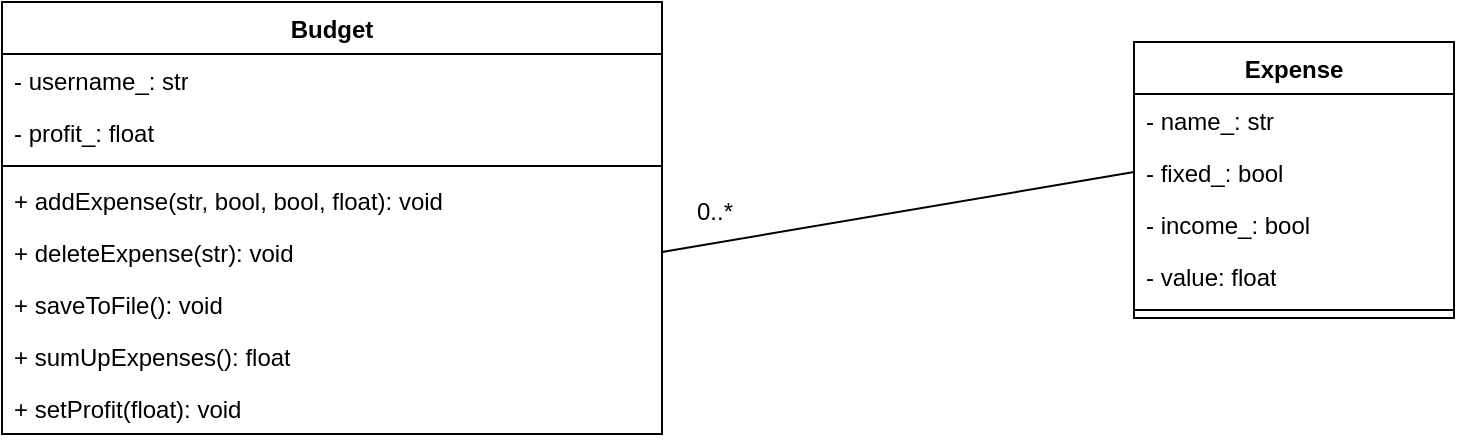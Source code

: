 <mxfile version="21.2.7" type="device">
  <diagram id="C5RBs43oDa-KdzZeNtuy" name="Page-1">
    <mxGraphModel dx="1434" dy="746" grid="1" gridSize="10" guides="1" tooltips="1" connect="1" arrows="1" fold="1" page="1" pageScale="1" pageWidth="827" pageHeight="1169" math="0" shadow="0">
      <root>
        <mxCell id="WIyWlLk6GJQsqaUBKTNV-0" />
        <mxCell id="WIyWlLk6GJQsqaUBKTNV-1" parent="WIyWlLk6GJQsqaUBKTNV-0" />
        <mxCell id="8c68lqrbyFX4fOkaN-Q2-7" value="Expense" style="swimlane;fontStyle=1;align=center;verticalAlign=top;childLayout=stackLayout;horizontal=1;startSize=26;horizontalStack=0;resizeParent=1;resizeParentMax=0;resizeLast=0;collapsible=1;marginBottom=0;whiteSpace=wrap;html=1;" vertex="1" parent="WIyWlLk6GJQsqaUBKTNV-1">
          <mxGeometry x="650" y="140" width="160" height="138" as="geometry" />
        </mxCell>
        <mxCell id="8c68lqrbyFX4fOkaN-Q2-15" value="- name_: str" style="text;strokeColor=none;fillColor=none;align=left;verticalAlign=top;spacingLeft=4;spacingRight=4;overflow=hidden;rotatable=0;points=[[0,0.5],[1,0.5]];portConstraint=eastwest;whiteSpace=wrap;html=1;" vertex="1" parent="8c68lqrbyFX4fOkaN-Q2-7">
          <mxGeometry y="26" width="160" height="26" as="geometry" />
        </mxCell>
        <mxCell id="8c68lqrbyFX4fOkaN-Q2-8" value="- fixed_: bool" style="text;strokeColor=none;fillColor=none;align=left;verticalAlign=top;spacingLeft=4;spacingRight=4;overflow=hidden;rotatable=0;points=[[0,0.5],[1,0.5]];portConstraint=eastwest;whiteSpace=wrap;html=1;" vertex="1" parent="8c68lqrbyFX4fOkaN-Q2-7">
          <mxGeometry y="52" width="160" height="26" as="geometry" />
        </mxCell>
        <mxCell id="8c68lqrbyFX4fOkaN-Q2-16" value="- income_: bool" style="text;strokeColor=none;fillColor=none;align=left;verticalAlign=top;spacingLeft=4;spacingRight=4;overflow=hidden;rotatable=0;points=[[0,0.5],[1,0.5]];portConstraint=eastwest;whiteSpace=wrap;html=1;" vertex="1" parent="8c68lqrbyFX4fOkaN-Q2-7">
          <mxGeometry y="78" width="160" height="26" as="geometry" />
        </mxCell>
        <mxCell id="8c68lqrbyFX4fOkaN-Q2-17" value="- value: float" style="text;strokeColor=none;fillColor=none;align=left;verticalAlign=top;spacingLeft=4;spacingRight=4;overflow=hidden;rotatable=0;points=[[0,0.5],[1,0.5]];portConstraint=eastwest;whiteSpace=wrap;html=1;" vertex="1" parent="8c68lqrbyFX4fOkaN-Q2-7">
          <mxGeometry y="104" width="160" height="26" as="geometry" />
        </mxCell>
        <mxCell id="8c68lqrbyFX4fOkaN-Q2-9" value="" style="line;strokeWidth=1;fillColor=none;align=left;verticalAlign=middle;spacingTop=-1;spacingLeft=3;spacingRight=3;rotatable=0;labelPosition=right;points=[];portConstraint=eastwest;strokeColor=inherit;" vertex="1" parent="8c68lqrbyFX4fOkaN-Q2-7">
          <mxGeometry y="130" width="160" height="8" as="geometry" />
        </mxCell>
        <mxCell id="8c68lqrbyFX4fOkaN-Q2-18" style="rounded=0;orthogonalLoop=1;jettySize=auto;html=1;entryX=0;entryY=0.5;entryDx=0;entryDy=0;startArrow=none;startFill=0;endArrow=none;endFill=0;exitX=1;exitY=0.5;exitDx=0;exitDy=0;" edge="1" parent="WIyWlLk6GJQsqaUBKTNV-1" source="8c68lqrbyFX4fOkaN-Q2-20" target="8c68lqrbyFX4fOkaN-Q2-8">
          <mxGeometry relative="1" as="geometry">
            <mxPoint x="530" y="290" as="sourcePoint" />
          </mxGeometry>
        </mxCell>
        <mxCell id="8c68lqrbyFX4fOkaN-Q2-11" value="Budget" style="swimlane;fontStyle=1;align=center;verticalAlign=top;childLayout=stackLayout;horizontal=1;startSize=26;horizontalStack=0;resizeParent=1;resizeParentMax=0;resizeLast=0;collapsible=1;marginBottom=0;whiteSpace=wrap;html=1;" vertex="1" parent="WIyWlLk6GJQsqaUBKTNV-1">
          <mxGeometry x="84" y="120" width="330" height="216" as="geometry" />
        </mxCell>
        <mxCell id="8c68lqrbyFX4fOkaN-Q2-12" value="- username_: str " style="text;strokeColor=none;fillColor=none;align=left;verticalAlign=top;spacingLeft=4;spacingRight=4;overflow=hidden;rotatable=0;points=[[0,0.5],[1,0.5]];portConstraint=eastwest;whiteSpace=wrap;html=1;" vertex="1" parent="8c68lqrbyFX4fOkaN-Q2-11">
          <mxGeometry y="26" width="330" height="26" as="geometry" />
        </mxCell>
        <mxCell id="8c68lqrbyFX4fOkaN-Q2-25" value="- profit_: float" style="text;strokeColor=none;fillColor=none;align=left;verticalAlign=top;spacingLeft=4;spacingRight=4;overflow=hidden;rotatable=0;points=[[0,0.5],[1,0.5]];portConstraint=eastwest;whiteSpace=wrap;html=1;" vertex="1" parent="8c68lqrbyFX4fOkaN-Q2-11">
          <mxGeometry y="52" width="330" height="26" as="geometry" />
        </mxCell>
        <mxCell id="8c68lqrbyFX4fOkaN-Q2-13" value="" style="line;strokeWidth=1;fillColor=none;align=left;verticalAlign=middle;spacingTop=-1;spacingLeft=3;spacingRight=3;rotatable=0;labelPosition=right;points=[];portConstraint=eastwest;strokeColor=inherit;" vertex="1" parent="8c68lqrbyFX4fOkaN-Q2-11">
          <mxGeometry y="78" width="330" height="8" as="geometry" />
        </mxCell>
        <mxCell id="8c68lqrbyFX4fOkaN-Q2-14" value="+ addExpense(str, bool, bool, float): void" style="text;strokeColor=none;fillColor=none;align=left;verticalAlign=top;spacingLeft=4;spacingRight=4;overflow=hidden;rotatable=0;points=[[0,0.5],[1,0.5]];portConstraint=eastwest;whiteSpace=wrap;html=1;" vertex="1" parent="8c68lqrbyFX4fOkaN-Q2-11">
          <mxGeometry y="86" width="330" height="26" as="geometry" />
        </mxCell>
        <mxCell id="8c68lqrbyFX4fOkaN-Q2-20" value="+ deleteExpense(str): void" style="text;strokeColor=none;fillColor=none;align=left;verticalAlign=top;spacingLeft=4;spacingRight=4;overflow=hidden;rotatable=0;points=[[0,0.5],[1,0.5]];portConstraint=eastwest;whiteSpace=wrap;html=1;" vertex="1" parent="8c68lqrbyFX4fOkaN-Q2-11">
          <mxGeometry y="112" width="330" height="26" as="geometry" />
        </mxCell>
        <mxCell id="8c68lqrbyFX4fOkaN-Q2-21" value="+ saveToFile(): void" style="text;strokeColor=none;fillColor=none;align=left;verticalAlign=top;spacingLeft=4;spacingRight=4;overflow=hidden;rotatable=0;points=[[0,0.5],[1,0.5]];portConstraint=eastwest;whiteSpace=wrap;html=1;" vertex="1" parent="8c68lqrbyFX4fOkaN-Q2-11">
          <mxGeometry y="138" width="330" height="26" as="geometry" />
        </mxCell>
        <mxCell id="8c68lqrbyFX4fOkaN-Q2-23" value="+ sumUpExpenses(): float" style="text;strokeColor=none;fillColor=none;align=left;verticalAlign=top;spacingLeft=4;spacingRight=4;overflow=hidden;rotatable=0;points=[[0,0.5],[1,0.5]];portConstraint=eastwest;whiteSpace=wrap;html=1;" vertex="1" parent="8c68lqrbyFX4fOkaN-Q2-11">
          <mxGeometry y="164" width="330" height="26" as="geometry" />
        </mxCell>
        <mxCell id="8c68lqrbyFX4fOkaN-Q2-24" value="+ setProfit(float): void" style="text;strokeColor=none;fillColor=none;align=left;verticalAlign=top;spacingLeft=4;spacingRight=4;overflow=hidden;rotatable=0;points=[[0,0.5],[1,0.5]];portConstraint=eastwest;whiteSpace=wrap;html=1;" vertex="1" parent="8c68lqrbyFX4fOkaN-Q2-11">
          <mxGeometry y="190" width="330" height="26" as="geometry" />
        </mxCell>
        <mxCell id="8c68lqrbyFX4fOkaN-Q2-19" value="0..*" style="text;html=1;align=center;verticalAlign=middle;resizable=1;points=[];autosize=1;strokeColor=none;fillColor=none;rotation=0;movable=1;rotatable=1;deletable=1;editable=1;locked=0;connectable=1;" vertex="1" parent="WIyWlLk6GJQsqaUBKTNV-1">
          <mxGeometry x="420" y="210" width="40" height="30" as="geometry" />
        </mxCell>
      </root>
    </mxGraphModel>
  </diagram>
</mxfile>
